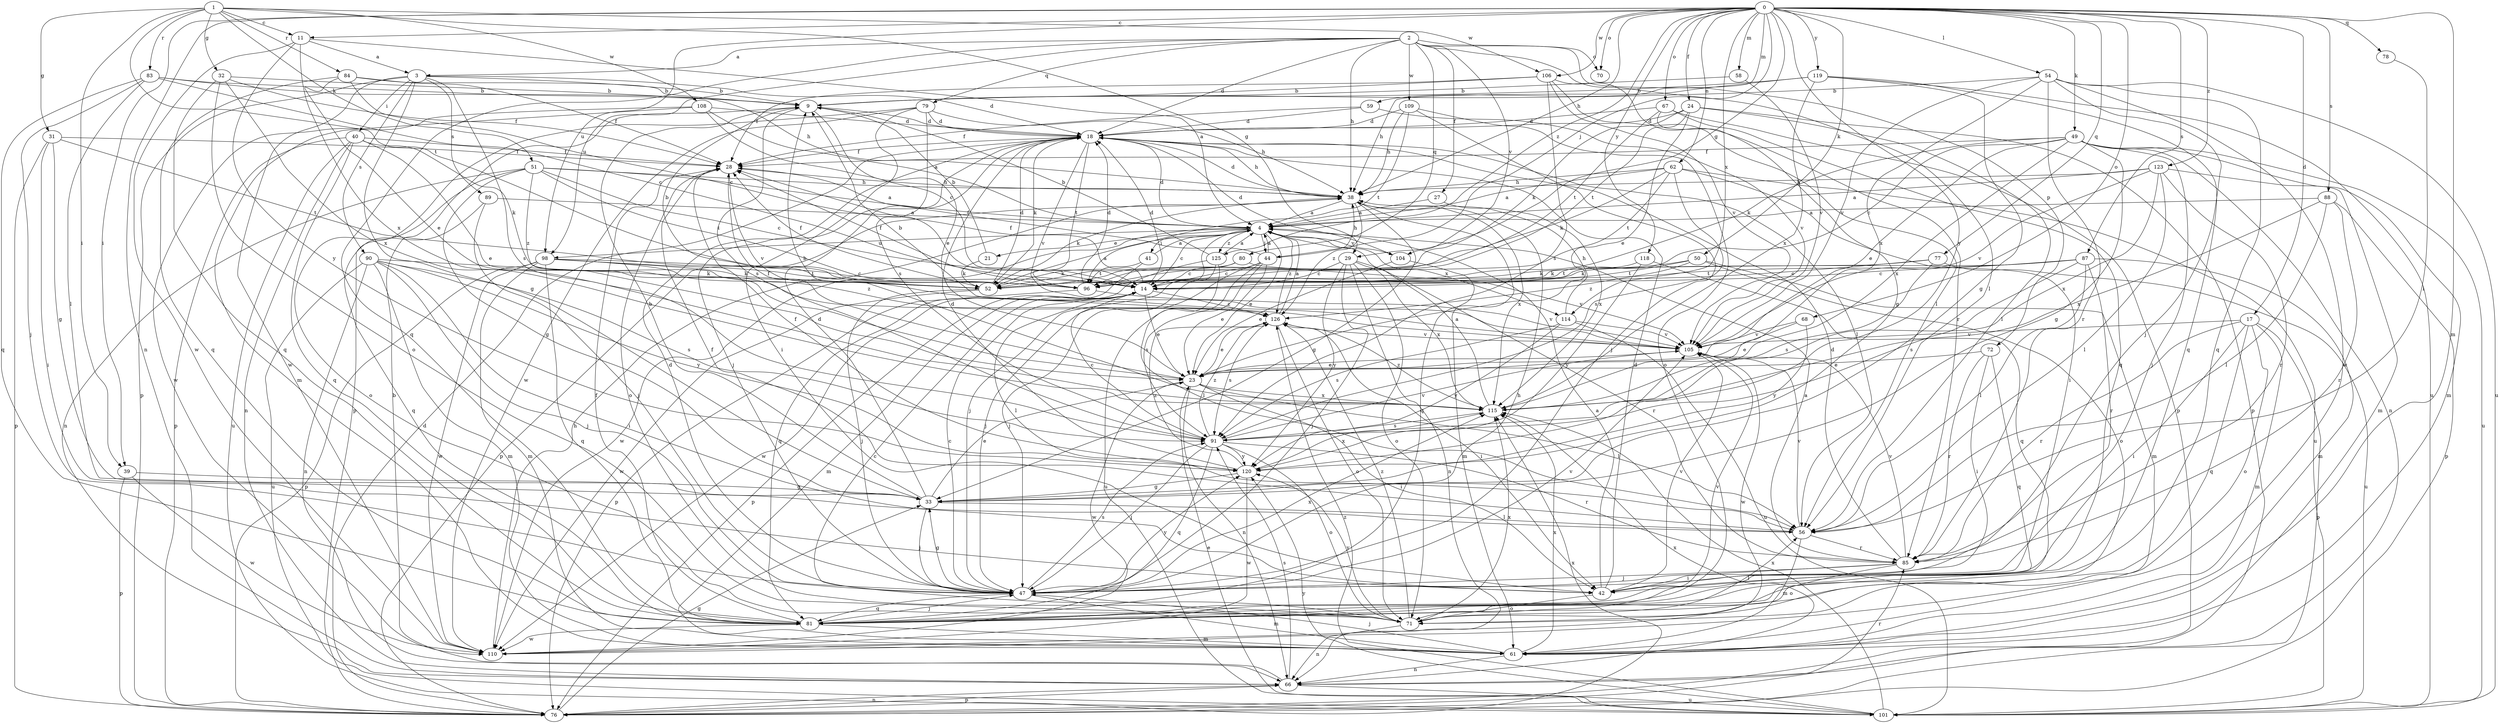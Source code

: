 strict digraph  {
0;
1;
2;
3;
4;
9;
11;
14;
17;
18;
21;
23;
24;
27;
28;
29;
31;
32;
33;
38;
39;
40;
41;
42;
44;
47;
49;
50;
51;
52;
54;
56;
58;
59;
61;
62;
66;
67;
68;
70;
71;
72;
76;
77;
78;
79;
80;
81;
83;
84;
85;
87;
88;
89;
90;
91;
96;
98;
101;
104;
105;
106;
108;
109;
110;
114;
115;
118;
119;
120;
123;
125;
126;
0 -> 11  [label=c];
0 -> 17  [label=d];
0 -> 24  [label=f];
0 -> 29  [label=g];
0 -> 38  [label=h];
0 -> 39  [label=i];
0 -> 44  [label=j];
0 -> 49  [label=k];
0 -> 50  [label=k];
0 -> 54  [label=l];
0 -> 58  [label=m];
0 -> 59  [label=m];
0 -> 61  [label=m];
0 -> 62  [label=n];
0 -> 66  [label=n];
0 -> 67  [label=o];
0 -> 68  [label=o];
0 -> 70  [label=o];
0 -> 77  [label=q];
0 -> 78  [label=q];
0 -> 87  [label=s];
0 -> 88  [label=s];
0 -> 98  [label=u];
0 -> 106  [label=w];
0 -> 114  [label=x];
0 -> 118  [label=y];
0 -> 119  [label=y];
0 -> 120  [label=y];
0 -> 123  [label=z];
0 -> 125  [label=z];
1 -> 11  [label=c];
1 -> 29  [label=g];
1 -> 31  [label=g];
1 -> 32  [label=g];
1 -> 39  [label=i];
1 -> 51  [label=k];
1 -> 83  [label=r];
1 -> 84  [label=r];
1 -> 96  [label=t];
1 -> 106  [label=w];
1 -> 108  [label=w];
2 -> 3  [label=a];
2 -> 18  [label=d];
2 -> 27  [label=f];
2 -> 38  [label=h];
2 -> 56  [label=l];
2 -> 70  [label=o];
2 -> 72  [label=p];
2 -> 79  [label=q];
2 -> 80  [label=q];
2 -> 81  [label=q];
2 -> 98  [label=u];
2 -> 104  [label=v];
2 -> 109  [label=w];
3 -> 9  [label=b];
3 -> 18  [label=d];
3 -> 33  [label=g];
3 -> 40  [label=i];
3 -> 76  [label=p];
3 -> 89  [label=s];
3 -> 90  [label=s];
3 -> 91  [label=s];
3 -> 110  [label=w];
4 -> 14  [label=c];
4 -> 18  [label=d];
4 -> 21  [label=e];
4 -> 23  [label=e];
4 -> 41  [label=i];
4 -> 44  [label=j];
4 -> 47  [label=j];
4 -> 98  [label=u];
4 -> 104  [label=v];
4 -> 110  [label=w];
4 -> 114  [label=x];
4 -> 125  [label=z];
4 -> 126  [label=z];
9 -> 18  [label=d];
9 -> 23  [label=e];
9 -> 91  [label=s];
11 -> 3  [label=a];
11 -> 4  [label=a];
11 -> 110  [label=w];
11 -> 115  [label=x];
11 -> 120  [label=y];
14 -> 18  [label=d];
14 -> 23  [label=e];
14 -> 28  [label=f];
14 -> 56  [label=l];
14 -> 61  [label=m];
14 -> 76  [label=p];
14 -> 126  [label=z];
17 -> 42  [label=i];
17 -> 61  [label=m];
17 -> 71  [label=o];
17 -> 76  [label=p];
17 -> 81  [label=q];
17 -> 85  [label=r];
17 -> 105  [label=v];
18 -> 28  [label=f];
18 -> 38  [label=h];
18 -> 47  [label=j];
18 -> 52  [label=k];
18 -> 56  [label=l];
18 -> 96  [label=t];
18 -> 105  [label=v];
21 -> 9  [label=b];
21 -> 52  [label=k];
23 -> 28  [label=f];
23 -> 42  [label=i];
23 -> 56  [label=l];
23 -> 66  [label=n];
23 -> 110  [label=w];
23 -> 115  [label=x];
24 -> 18  [label=d];
24 -> 23  [label=e];
24 -> 52  [label=k];
24 -> 56  [label=l];
24 -> 76  [label=p];
24 -> 96  [label=t];
27 -> 4  [label=a];
27 -> 115  [label=x];
28 -> 38  [label=h];
28 -> 71  [label=o];
28 -> 105  [label=v];
29 -> 14  [label=c];
29 -> 47  [label=j];
29 -> 66  [label=n];
29 -> 71  [label=o];
29 -> 85  [label=r];
29 -> 115  [label=x];
29 -> 120  [label=y];
31 -> 28  [label=f];
31 -> 33  [label=g];
31 -> 42  [label=i];
31 -> 76  [label=p];
31 -> 96  [label=t];
32 -> 9  [label=b];
32 -> 28  [label=f];
32 -> 71  [label=o];
32 -> 81  [label=q];
32 -> 115  [label=x];
33 -> 9  [label=b];
33 -> 18  [label=d];
33 -> 23  [label=e];
33 -> 47  [label=j];
33 -> 56  [label=l];
38 -> 4  [label=a];
38 -> 18  [label=d];
38 -> 33  [label=g];
38 -> 52  [label=k];
38 -> 76  [label=p];
38 -> 81  [label=q];
38 -> 115  [label=x];
38 -> 126  [label=z];
39 -> 33  [label=g];
39 -> 76  [label=p];
39 -> 110  [label=w];
40 -> 23  [label=e];
40 -> 28  [label=f];
40 -> 52  [label=k];
40 -> 66  [label=n];
40 -> 76  [label=p];
40 -> 81  [label=q];
40 -> 101  [label=u];
41 -> 4  [label=a];
41 -> 81  [label=q];
41 -> 96  [label=t];
42 -> 4  [label=a];
42 -> 18  [label=d];
42 -> 71  [label=o];
42 -> 105  [label=v];
44 -> 4  [label=a];
44 -> 14  [label=c];
44 -> 23  [label=e];
44 -> 28  [label=f];
44 -> 38  [label=h];
44 -> 47  [label=j];
44 -> 91  [label=s];
44 -> 101  [label=u];
47 -> 14  [label=c];
47 -> 18  [label=d];
47 -> 33  [label=g];
47 -> 38  [label=h];
47 -> 61  [label=m];
47 -> 81  [label=q];
47 -> 91  [label=s];
47 -> 105  [label=v];
47 -> 115  [label=x];
47 -> 120  [label=y];
49 -> 14  [label=c];
49 -> 23  [label=e];
49 -> 28  [label=f];
49 -> 33  [label=g];
49 -> 47  [label=j];
49 -> 52  [label=k];
49 -> 61  [label=m];
49 -> 66  [label=n];
49 -> 101  [label=u];
49 -> 115  [label=x];
50 -> 52  [label=k];
50 -> 61  [label=m];
50 -> 71  [label=o];
50 -> 96  [label=t];
50 -> 126  [label=z];
51 -> 4  [label=a];
51 -> 14  [label=c];
51 -> 33  [label=g];
51 -> 38  [label=h];
51 -> 66  [label=n];
51 -> 71  [label=o];
51 -> 96  [label=t];
51 -> 126  [label=z];
52 -> 4  [label=a];
52 -> 9  [label=b];
52 -> 18  [label=d];
52 -> 28  [label=f];
52 -> 47  [label=j];
52 -> 110  [label=w];
54 -> 9  [label=b];
54 -> 47  [label=j];
54 -> 81  [label=q];
54 -> 85  [label=r];
54 -> 101  [label=u];
54 -> 105  [label=v];
54 -> 110  [label=w];
54 -> 115  [label=x];
56 -> 28  [label=f];
56 -> 61  [label=m];
56 -> 85  [label=r];
56 -> 105  [label=v];
58 -> 9  [label=b];
58 -> 105  [label=v];
59 -> 18  [label=d];
59 -> 28  [label=f];
59 -> 105  [label=v];
61 -> 47  [label=j];
61 -> 66  [label=n];
61 -> 115  [label=x];
62 -> 4  [label=a];
62 -> 38  [label=h];
62 -> 42  [label=i];
62 -> 52  [label=k];
62 -> 91  [label=s];
62 -> 96  [label=t];
62 -> 101  [label=u];
66 -> 9  [label=b];
66 -> 76  [label=p];
66 -> 85  [label=r];
66 -> 91  [label=s];
66 -> 101  [label=u];
66 -> 115  [label=x];
67 -> 18  [label=d];
67 -> 33  [label=g];
67 -> 76  [label=p];
67 -> 81  [label=q];
67 -> 96  [label=t];
68 -> 23  [label=e];
68 -> 105  [label=v];
68 -> 120  [label=y];
71 -> 14  [label=c];
71 -> 56  [label=l];
71 -> 66  [label=n];
71 -> 115  [label=x];
71 -> 120  [label=y];
71 -> 126  [label=z];
72 -> 23  [label=e];
72 -> 42  [label=i];
72 -> 81  [label=q];
72 -> 85  [label=r];
76 -> 18  [label=d];
76 -> 33  [label=g];
76 -> 66  [label=n];
76 -> 115  [label=x];
77 -> 14  [label=c];
77 -> 52  [label=k];
77 -> 91  [label=s];
77 -> 101  [label=u];
78 -> 56  [label=l];
79 -> 18  [label=d];
79 -> 38  [label=h];
79 -> 42  [label=i];
79 -> 76  [label=p];
79 -> 91  [label=s];
79 -> 110  [label=w];
80 -> 14  [label=c];
80 -> 52  [label=k];
80 -> 105  [label=v];
81 -> 28  [label=f];
81 -> 47  [label=j];
81 -> 61  [label=m];
81 -> 105  [label=v];
81 -> 110  [label=w];
83 -> 9  [label=b];
83 -> 14  [label=c];
83 -> 38  [label=h];
83 -> 47  [label=j];
83 -> 56  [label=l];
83 -> 81  [label=q];
84 -> 9  [label=b];
84 -> 14  [label=c];
84 -> 23  [label=e];
84 -> 28  [label=f];
84 -> 81  [label=q];
85 -> 4  [label=a];
85 -> 18  [label=d];
85 -> 42  [label=i];
85 -> 47  [label=j];
85 -> 71  [label=o];
85 -> 105  [label=v];
87 -> 14  [label=c];
87 -> 52  [label=k];
87 -> 56  [label=l];
87 -> 61  [label=m];
87 -> 85  [label=r];
87 -> 91  [label=s];
87 -> 96  [label=t];
88 -> 4  [label=a];
88 -> 56  [label=l];
88 -> 76  [label=p];
88 -> 85  [label=r];
88 -> 115  [label=x];
89 -> 4  [label=a];
89 -> 47  [label=j];
89 -> 81  [label=q];
90 -> 42  [label=i];
90 -> 47  [label=j];
90 -> 52  [label=k];
90 -> 61  [label=m];
90 -> 66  [label=n];
90 -> 91  [label=s];
90 -> 101  [label=u];
90 -> 120  [label=y];
91 -> 14  [label=c];
91 -> 47  [label=j];
91 -> 71  [label=o];
91 -> 81  [label=q];
91 -> 85  [label=r];
91 -> 105  [label=v];
91 -> 120  [label=y];
91 -> 126  [label=z];
96 -> 18  [label=d];
96 -> 28  [label=f];
96 -> 76  [label=p];
96 -> 105  [label=v];
98 -> 14  [label=c];
98 -> 52  [label=k];
98 -> 61  [label=m];
98 -> 76  [label=p];
98 -> 81  [label=q];
98 -> 96  [label=t];
98 -> 110  [label=w];
98 -> 126  [label=z];
101 -> 23  [label=e];
101 -> 115  [label=x];
101 -> 120  [label=y];
101 -> 126  [label=z];
104 -> 18  [label=d];
104 -> 23  [label=e];
104 -> 61  [label=m];
105 -> 9  [label=b];
105 -> 23  [label=e];
105 -> 110  [label=w];
106 -> 9  [label=b];
106 -> 28  [label=f];
106 -> 56  [label=l];
106 -> 85  [label=r];
106 -> 91  [label=s];
106 -> 105  [label=v];
108 -> 4  [label=a];
108 -> 14  [label=c];
108 -> 18  [label=d];
108 -> 61  [label=m];
108 -> 110  [label=w];
109 -> 18  [label=d];
109 -> 38  [label=h];
109 -> 47  [label=j];
109 -> 71  [label=o];
109 -> 96  [label=t];
110 -> 38  [label=h];
114 -> 38  [label=h];
114 -> 91  [label=s];
114 -> 101  [label=u];
114 -> 105  [label=v];
114 -> 120  [label=y];
115 -> 4  [label=a];
115 -> 9  [label=b];
115 -> 91  [label=s];
115 -> 126  [label=z];
118 -> 81  [label=q];
118 -> 96  [label=t];
118 -> 120  [label=y];
119 -> 9  [label=b];
119 -> 33  [label=g];
119 -> 38  [label=h];
119 -> 81  [label=q];
119 -> 101  [label=u];
119 -> 115  [label=x];
120 -> 18  [label=d];
120 -> 28  [label=f];
120 -> 33  [label=g];
120 -> 110  [label=w];
120 -> 115  [label=x];
120 -> 126  [label=z];
123 -> 4  [label=a];
123 -> 38  [label=h];
123 -> 56  [label=l];
123 -> 61  [label=m];
123 -> 85  [label=r];
123 -> 105  [label=v];
123 -> 115  [label=x];
125 -> 4  [label=a];
125 -> 9  [label=b];
125 -> 47  [label=j];
125 -> 56  [label=l];
125 -> 110  [label=w];
126 -> 4  [label=a];
126 -> 23  [label=e];
126 -> 42  [label=i];
126 -> 71  [label=o];
126 -> 91  [label=s];
126 -> 105  [label=v];
}
